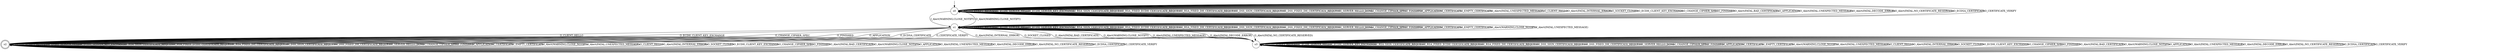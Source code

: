 digraph g {

	s0 [shape="circle" label="s0"];
	s1 [shape="circle" label="s1"];
	s2 [shape="doublecircle" label="s2"];
	s3 [shape="circle" label="s3"];
	s0 -> s0 [label="I_HELLO_VERIFY_REQUEST"];
	s0 -> s0 [label="I_ECDH_SERVER_HELLO"];
	s0 -> s0 [label="I_ECDH_SERVER_KEY_EXCHANGE"];
	s0 -> s0 [label="I_RSA_SIGN_CERTIFICATE_REQUEST"];
	s0 -> s0 [label="I_RSA_FIXED_ECDH_CERTIFICATE_REQUEST"];
	s0 -> s0 [label="I_RSA_FIXED_DH_CERTIFICATE_REQUEST"];
	s0 -> s0 [label="I_DSS_SIGN_CERTIFICATE_REQUEST"];
	s0 -> s0 [label="I_DSS_FIXED_DH_CERTIFICATE_REQUEST"];
	s0 -> s0 [label="I_SERVER_HELLO_DONE"];
	s0 -> s0 [label="I_CHANGE_CIPHER_SPEC"];
	s0 -> s0 [label="I_FINISHED"];
	s0 -> s0 [label="I_APPLICATION"];
	s0 -> s0 [label="I_CERTIFICATE"];
	s0 -> s0 [label="I_EMPTY_CERTIFICATE"];
	s0 -> s1 [label="I_Alert(WARNING,CLOSE_NOTIFY)"];
	s0 -> s0 [label="I_Alert(FATAL,UNEXPECTED_MESSAGE)"];
	s0 -> s0 [label="O_CLIENT_HELLO"];
	s0 -> s0 [label="O_Alert(FATAL,INTERNAL_ERROR)"];
	s0 -> s0 [label="O_SOCKET_CLOSED"];
	s0 -> s0 [label="O_ECDH_CLIENT_KEY_EXCHANGE"];
	s0 -> s0 [label="O_CHANGE_CIPHER_SPEC"];
	s0 -> s0 [label="O_FINISHED"];
	s0 -> s0 [label="O_Alert(FATAL,BAD_CERTIFICATE)"];
	s0 -> s1 [label="O_Alert(WARNING,CLOSE_NOTIFY)"];
	s0 -> s0 [label="O_APPLICATION"];
	s0 -> s0 [label="O_Alert(FATAL,UNEXPECTED_MESSAGE)"];
	s0 -> s0 [label="O_Alert(FATAL,DECODE_ERROR)"];
	s0 -> s0 [label="O_Alert(FATAL,NO_CERTIFICATE_RESERVED)"];
	s0 -> s0 [label="O_ECDSA_CERTIFICATE"];
	s0 -> s0 [label="O_CERTIFICATE_VERIFY"];
	s1 -> s1 [label="I_HELLO_VERIFY_REQUEST"];
	s1 -> s1 [label="I_ECDH_SERVER_HELLO"];
	s1 -> s1 [label="I_ECDH_SERVER_KEY_EXCHANGE"];
	s1 -> s1 [label="I_RSA_SIGN_CERTIFICATE_REQUEST"];
	s1 -> s1 [label="I_RSA_FIXED_ECDH_CERTIFICATE_REQUEST"];
	s1 -> s1 [label="I_RSA_FIXED_DH_CERTIFICATE_REQUEST"];
	s1 -> s1 [label="I_DSS_SIGN_CERTIFICATE_REQUEST"];
	s1 -> s1 [label="I_DSS_FIXED_DH_CERTIFICATE_REQUEST"];
	s1 -> s1 [label="I_SERVER_HELLO_DONE"];
	s1 -> s1 [label="I_CHANGE_CIPHER_SPEC"];
	s1 -> s1 [label="I_FINISHED"];
	s1 -> s1 [label="I_APPLICATION"];
	s1 -> s1 [label="I_CERTIFICATE"];
	s1 -> s1 [label="I_EMPTY_CERTIFICATE"];
	s1 -> s1 [label="I_Alert(WARNING,CLOSE_NOTIFY)"];
	s1 -> s1 [label="I_Alert(FATAL,UNEXPECTED_MESSAGE)"];
	s1 -> s2 [label="O_CLIENT_HELLO"];
	s1 -> s3 [label="O_Alert(FATAL,INTERNAL_ERROR)"];
	s1 -> s3 [label="O_SOCKET_CLOSED"];
	s1 -> s2 [label="O_ECDH_CLIENT_KEY_EXCHANGE"];
	s1 -> s2 [label="O_CHANGE_CIPHER_SPEC"];
	s1 -> s2 [label="O_FINISHED"];
	s1 -> s3 [label="O_Alert(FATAL,BAD_CERTIFICATE)"];
	s1 -> s3 [label="O_Alert(WARNING,CLOSE_NOTIFY)"];
	s1 -> s2 [label="O_APPLICATION"];
	s1 -> s3 [label="O_Alert(FATAL,UNEXPECTED_MESSAGE)"];
	s1 -> s3 [label="O_Alert(FATAL,DECODE_ERROR)"];
	s1 -> s3 [label="O_Alert(FATAL,NO_CERTIFICATE_RESERVED)"];
	s1 -> s2 [label="O_ECDSA_CERTIFICATE"];
	s1 -> s2 [label="O_CERTIFICATE_VERIFY"];
	s2 -> s2 [label="I_HELLO_VERIFY_REQUEST"];
	s2 -> s2 [label="I_ECDH_SERVER_HELLO"];
	s2 -> s2 [label="I_ECDH_SERVER_KEY_EXCHANGE"];
	s2 -> s2 [label="I_RSA_SIGN_CERTIFICATE_REQUEST"];
	s2 -> s2 [label="I_RSA_FIXED_ECDH_CERTIFICATE_REQUEST"];
	s2 -> s2 [label="I_RSA_FIXED_DH_CERTIFICATE_REQUEST"];
	s2 -> s2 [label="I_DSS_SIGN_CERTIFICATE_REQUEST"];
	s2 -> s2 [label="I_DSS_FIXED_DH_CERTIFICATE_REQUEST"];
	s2 -> s2 [label="I_SERVER_HELLO_DONE"];
	s2 -> s2 [label="I_CHANGE_CIPHER_SPEC"];
	s2 -> s2 [label="I_FINISHED"];
	s2 -> s2 [label="I_APPLICATION"];
	s2 -> s2 [label="I_CERTIFICATE"];
	s2 -> s2 [label="I_EMPTY_CERTIFICATE"];
	s2 -> s2 [label="I_Alert(WARNING,CLOSE_NOTIFY)"];
	s2 -> s2 [label="I_Alert(FATAL,UNEXPECTED_MESSAGE)"];
	s2 -> s2 [label="O_CLIENT_HELLO"];
	s2 -> s2 [label="O_Alert(FATAL,INTERNAL_ERROR)"];
	s2 -> s2 [label="O_SOCKET_CLOSED"];
	s2 -> s2 [label="O_ECDH_CLIENT_KEY_EXCHANGE"];
	s2 -> s2 [label="O_CHANGE_CIPHER_SPEC"];
	s2 -> s2 [label="O_FINISHED"];
	s2 -> s2 [label="O_Alert(FATAL,BAD_CERTIFICATE)"];
	s2 -> s2 [label="O_Alert(WARNING,CLOSE_NOTIFY)"];
	s2 -> s2 [label="O_APPLICATION"];
	s2 -> s2 [label="O_Alert(FATAL,UNEXPECTED_MESSAGE)"];
	s2 -> s2 [label="O_Alert(FATAL,DECODE_ERROR)"];
	s2 -> s2 [label="O_Alert(FATAL,NO_CERTIFICATE_RESERVED)"];
	s2 -> s2 [label="O_ECDSA_CERTIFICATE"];
	s2 -> s2 [label="O_CERTIFICATE_VERIFY"];
	s3 -> s3 [label="I_HELLO_VERIFY_REQUEST"];
	s3 -> s3 [label="I_ECDH_SERVER_HELLO"];
	s3 -> s3 [label="I_ECDH_SERVER_KEY_EXCHANGE"];
	s3 -> s3 [label="I_RSA_SIGN_CERTIFICATE_REQUEST"];
	s3 -> s3 [label="I_RSA_FIXED_ECDH_CERTIFICATE_REQUEST"];
	s3 -> s3 [label="I_RSA_FIXED_DH_CERTIFICATE_REQUEST"];
	s3 -> s3 [label="I_DSS_SIGN_CERTIFICATE_REQUEST"];
	s3 -> s3 [label="I_DSS_FIXED_DH_CERTIFICATE_REQUEST"];
	s3 -> s3 [label="I_SERVER_HELLO_DONE"];
	s3 -> s3 [label="I_CHANGE_CIPHER_SPEC"];
	s3 -> s3 [label="I_FINISHED"];
	s3 -> s3 [label="I_APPLICATION"];
	s3 -> s3 [label="I_CERTIFICATE"];
	s3 -> s3 [label="I_EMPTY_CERTIFICATE"];
	s3 -> s3 [label="I_Alert(WARNING,CLOSE_NOTIFY)"];
	s3 -> s3 [label="I_Alert(FATAL,UNEXPECTED_MESSAGE)"];
	s3 -> s3 [label="O_CLIENT_HELLO"];
	s3 -> s3 [label="O_Alert(FATAL,INTERNAL_ERROR)"];
	s3 -> s3 [label="O_SOCKET_CLOSED"];
	s3 -> s3 [label="O_ECDH_CLIENT_KEY_EXCHANGE"];
	s3 -> s3 [label="O_CHANGE_CIPHER_SPEC"];
	s3 -> s3 [label="O_FINISHED"];
	s3 -> s3 [label="O_Alert(FATAL,BAD_CERTIFICATE)"];
	s3 -> s3 [label="O_Alert(WARNING,CLOSE_NOTIFY)"];
	s3 -> s3 [label="O_APPLICATION"];
	s3 -> s3 [label="O_Alert(FATAL,UNEXPECTED_MESSAGE)"];
	s3 -> s3 [label="O_Alert(FATAL,DECODE_ERROR)"];
	s3 -> s3 [label="O_Alert(FATAL,NO_CERTIFICATE_RESERVED)"];
	s3 -> s3 [label="O_ECDSA_CERTIFICATE"];
	s3 -> s3 [label="O_CERTIFICATE_VERIFY"];

__start0 [label="" shape="none" width="0" height="0"];
__start0 -> s0;

}
